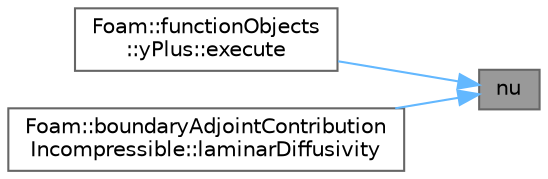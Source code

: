 digraph "nu"
{
 // LATEX_PDF_SIZE
  bgcolor="transparent";
  edge [fontname=Helvetica,fontsize=10,labelfontname=Helvetica,labelfontsize=10];
  node [fontname=Helvetica,fontsize=10,shape=box,height=0.2,width=0.4];
  rankdir="RL";
  Node1 [id="Node000001",label="nu",height=0.2,width=0.4,color="gray40", fillcolor="grey60", style="filled", fontcolor="black",tooltip=" "];
  Node1 -> Node2 [id="edge1_Node000001_Node000002",dir="back",color="steelblue1",style="solid",tooltip=" "];
  Node2 [id="Node000002",label="Foam::functionObjects\l::yPlus::execute",height=0.2,width=0.4,color="grey40", fillcolor="white", style="filled",URL="$classFoam_1_1functionObjects_1_1yPlus.html#ae006844a02161d12182ab372ca5c257b",tooltip=" "];
  Node1 -> Node3 [id="edge2_Node000001_Node000003",dir="back",color="steelblue1",style="solid",tooltip=" "];
  Node3 [id="Node000003",label="Foam::boundaryAdjointContribution\lIncompressible::laminarDiffusivity",height=0.2,width=0.4,color="grey40", fillcolor="white", style="filled",URL="$classFoam_1_1boundaryAdjointContributionIncompressible.html#af8f7df939714bf857ae071a318b28ad2",tooltip=" "];
}
